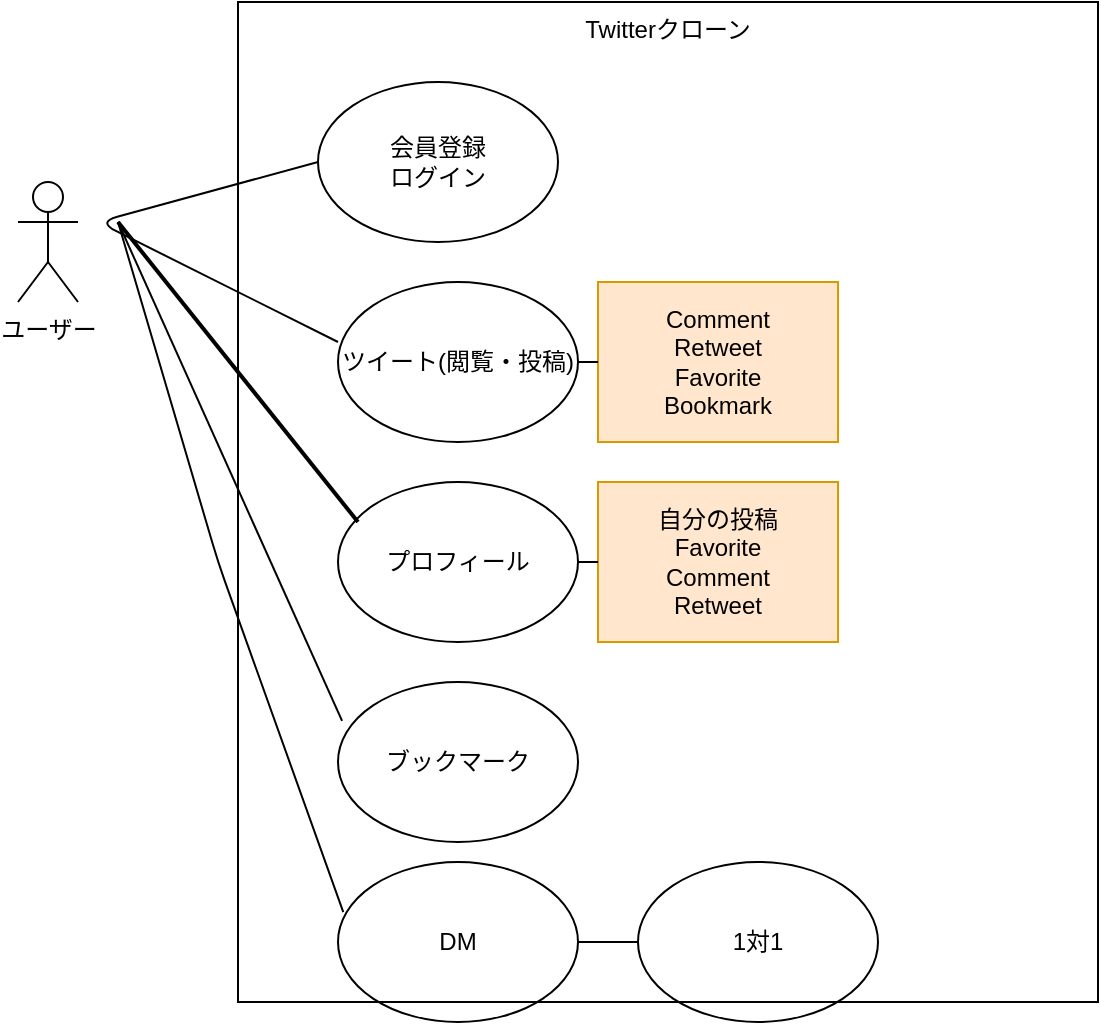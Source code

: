 <mxfile>
    <diagram id="jvWlU-XOdhMpFL12za_e" name="ページ1">
        <mxGraphModel dx="893" dy="568" grid="1" gridSize="10" guides="1" tooltips="1" connect="1" arrows="1" fold="1" page="1" pageScale="1" pageWidth="827" pageHeight="1169" math="0" shadow="0">
            <root>
                <mxCell id="0"/>
                <mxCell id="1" parent="0"/>
                <mxCell id="2" value="Twitterクローン" style="rounded=0;whiteSpace=wrap;html=1;verticalAlign=top;fillColor=none;" vertex="1" parent="1">
                    <mxGeometry x="200" y="110" width="430" height="500" as="geometry"/>
                </mxCell>
                <mxCell id="3" value="ユーザー" style="shape=umlActor;verticalLabelPosition=bottom;verticalAlign=top;html=1;outlineConnect=0;" vertex="1" parent="1">
                    <mxGeometry x="90" y="200" width="30" height="60" as="geometry"/>
                </mxCell>
                <mxCell id="4" value="会員登録&lt;br&gt;ログイン" style="ellipse;whiteSpace=wrap;html=1;fillColor=none;" vertex="1" parent="1">
                    <mxGeometry x="240" y="150" width="120" height="80" as="geometry"/>
                </mxCell>
                <mxCell id="5" value="ツイート(閲覧・投稿)" style="ellipse;whiteSpace=wrap;html=1;fillColor=none;" vertex="1" parent="1">
                    <mxGeometry x="250" y="250" width="120" height="80" as="geometry"/>
                </mxCell>
                <mxCell id="6" value="" style="endArrow=none;html=1;entryX=0;entryY=0.5;entryDx=0;entryDy=0;" edge="1" parent="1" target="4">
                    <mxGeometry width="50" height="50" relative="1" as="geometry">
                        <mxPoint x="250" y="280" as="sourcePoint"/>
                        <mxPoint x="440" y="270" as="targetPoint"/>
                        <Array as="points">
                            <mxPoint x="250" y="280"/>
                            <mxPoint x="130" y="220"/>
                        </Array>
                    </mxGeometry>
                </mxCell>
                <mxCell id="8" value="プロフィール" style="ellipse;whiteSpace=wrap;html=1;fillColor=none;" vertex="1" parent="1">
                    <mxGeometry x="250" y="350" width="120" height="80" as="geometry"/>
                </mxCell>
                <mxCell id="9" value="ブックマーク" style="ellipse;whiteSpace=wrap;html=1;fillColor=none;" vertex="1" parent="1">
                    <mxGeometry x="250" y="450" width="120" height="80" as="geometry"/>
                </mxCell>
                <mxCell id="10" value="" style="endArrow=none;html=1;strokeWidth=2;" edge="1" parent="1">
                    <mxGeometry width="50" height="50" relative="1" as="geometry">
                        <mxPoint x="260" y="370" as="sourcePoint"/>
                        <mxPoint x="140" y="220" as="targetPoint"/>
                        <Array as="points">
                            <mxPoint x="260" y="370"/>
                        </Array>
                    </mxGeometry>
                </mxCell>
                <mxCell id="13" value="" style="endArrow=none;html=1;exitX=0.017;exitY=0.243;exitDx=0;exitDy=0;exitPerimeter=0;" edge="1" parent="1" source="9">
                    <mxGeometry width="50" height="50" relative="1" as="geometry">
                        <mxPoint x="390" y="320" as="sourcePoint"/>
                        <mxPoint x="140" y="220" as="targetPoint"/>
                    </mxGeometry>
                </mxCell>
                <mxCell id="14" value="自分の投稿&lt;br&gt;Favorite&lt;br&gt;Comment&lt;br&gt;Retweet" style="rounded=0;whiteSpace=wrap;html=1;fillColor=#ffe6cc;strokeColor=#d79b00;" vertex="1" parent="1">
                    <mxGeometry x="380" y="350" width="120" height="80" as="geometry"/>
                </mxCell>
                <mxCell id="15" value="" style="endArrow=none;html=1;" edge="1" parent="1">
                    <mxGeometry width="50" height="50" relative="1" as="geometry">
                        <mxPoint x="370" y="390" as="sourcePoint"/>
                        <mxPoint x="380" y="390" as="targetPoint"/>
                    </mxGeometry>
                </mxCell>
                <mxCell id="16" value="Comment&lt;br&gt;Retweet&lt;br&gt;Favorite&lt;br&gt;Bookmark" style="rounded=0;whiteSpace=wrap;html=1;fillColor=#ffe6cc;strokeColor=#d79b00;" vertex="1" parent="1">
                    <mxGeometry x="380" y="250" width="120" height="80" as="geometry"/>
                </mxCell>
                <mxCell id="17" value="" style="endArrow=none;html=1;exitX=1;exitY=0.5;exitDx=0;exitDy=0;" edge="1" parent="1" source="5">
                    <mxGeometry width="50" height="50" relative="1" as="geometry">
                        <mxPoint x="380" y="400" as="sourcePoint"/>
                        <mxPoint x="380" y="290" as="targetPoint"/>
                        <Array as="points">
                            <mxPoint x="380" y="290"/>
                        </Array>
                    </mxGeometry>
                </mxCell>
                <mxCell id="18" value="DM" style="ellipse;whiteSpace=wrap;html=1;fillColor=none;" vertex="1" parent="1">
                    <mxGeometry x="250" y="540" width="120" height="80" as="geometry"/>
                </mxCell>
                <mxCell id="19" value="" style="endArrow=none;html=1;entryX=0.022;entryY=0.313;entryDx=0;entryDy=0;entryPerimeter=0;" edge="1" parent="1" target="18">
                    <mxGeometry width="50" height="50" relative="1" as="geometry">
                        <mxPoint x="140" y="220" as="sourcePoint"/>
                        <mxPoint x="430" y="290" as="targetPoint"/>
                        <Array as="points">
                            <mxPoint x="190" y="390"/>
                        </Array>
                    </mxGeometry>
                </mxCell>
                <mxCell id="20" value="1対1" style="ellipse;whiteSpace=wrap;html=1;fillColor=none;" vertex="1" parent="1">
                    <mxGeometry x="400" y="540" width="120" height="80" as="geometry"/>
                </mxCell>
                <mxCell id="21" value="" style="endArrow=none;html=1;entryX=0;entryY=0.5;entryDx=0;entryDy=0;" edge="1" parent="1" target="20">
                    <mxGeometry width="50" height="50" relative="1" as="geometry">
                        <mxPoint x="370" y="580" as="sourcePoint"/>
                        <mxPoint x="420" y="530" as="targetPoint"/>
                    </mxGeometry>
                </mxCell>
            </root>
        </mxGraphModel>
    </diagram>
</mxfile>
